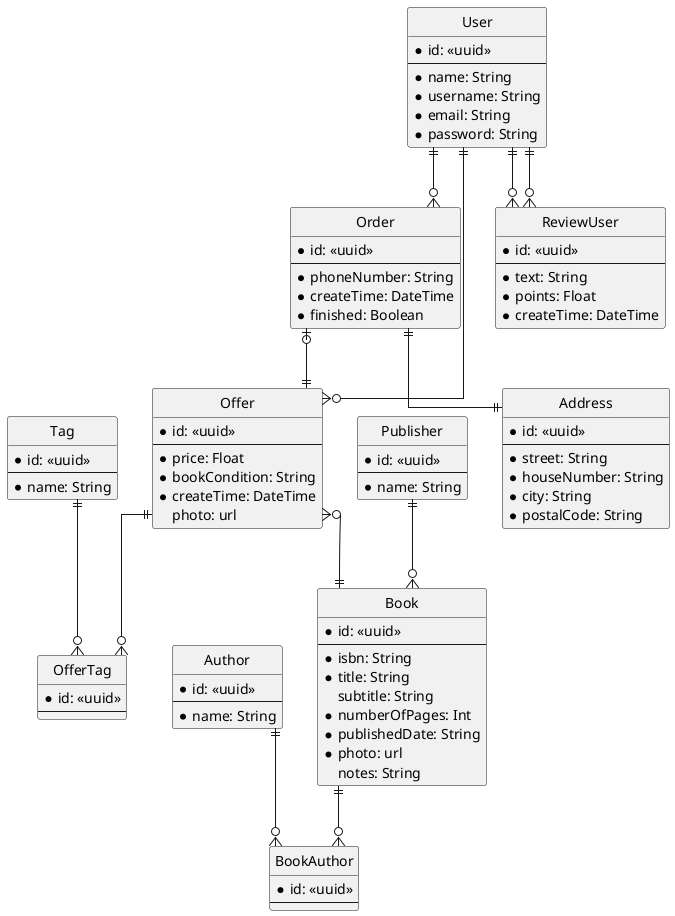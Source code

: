 @startuml trh-knih-data

hide circle
skinparam Linetype ortho

entity Tag {
    *id: <<uuid>>
    --
    *name: String
}

entity Book {
    *id: <<uuid>>
    --
    *isbn: String
    *title: String
    subtitle: String
    *numberOfPages: Int
    *publishedDate: String
    *photo: url
    notes: String
}

entity OfferTag {
    *id: <<uuid>>
    --
}

entity Author {
    *id: <<uuid>>
    --
    *name: String
}

entity BookAuthor {
    *id: <<uuid>>
    --
}

entity Publisher {
    *id: <<uuid>>
    --
    *name: String
}

entity User {
    *id: <<uuid>>
    --
    *name: String
    *username: String
    *email: String
    *password: String
}

entity Offer {
    *id: <<uuid>>
    --
    *price: Float
    *bookCondition: String
    *createTime: DateTime
    photo: url
}

entity Address {
    *id: <<uuid>>
    --
    *street: String
    *houseNumber: String
    *city: String
    *postalCode: String
}

entity Order {
    *id: <<uuid>>
    --
    *phoneNumber: String
    *createTime: DateTime
    *finished: Boolean
}

entity ReviewUser {
    *id: <<uuid>>
    --
    *text: String
    *points: Float
    *createTime: DateTime
}

Book ||--o{ BookAuthor
Author ||--o{ BookAuthor
Publisher ||--o{ Book
User ||--o{ Offer
Offer }o--|| Book
User ||--o{ ReviewUser
ReviewUser }o--|| User
Offer ||--o{ OfferTag
Tag ||--o{ OfferTag
Order |o--|| Offer
Order ||--||Address
User ||--o{ Order

@enduml